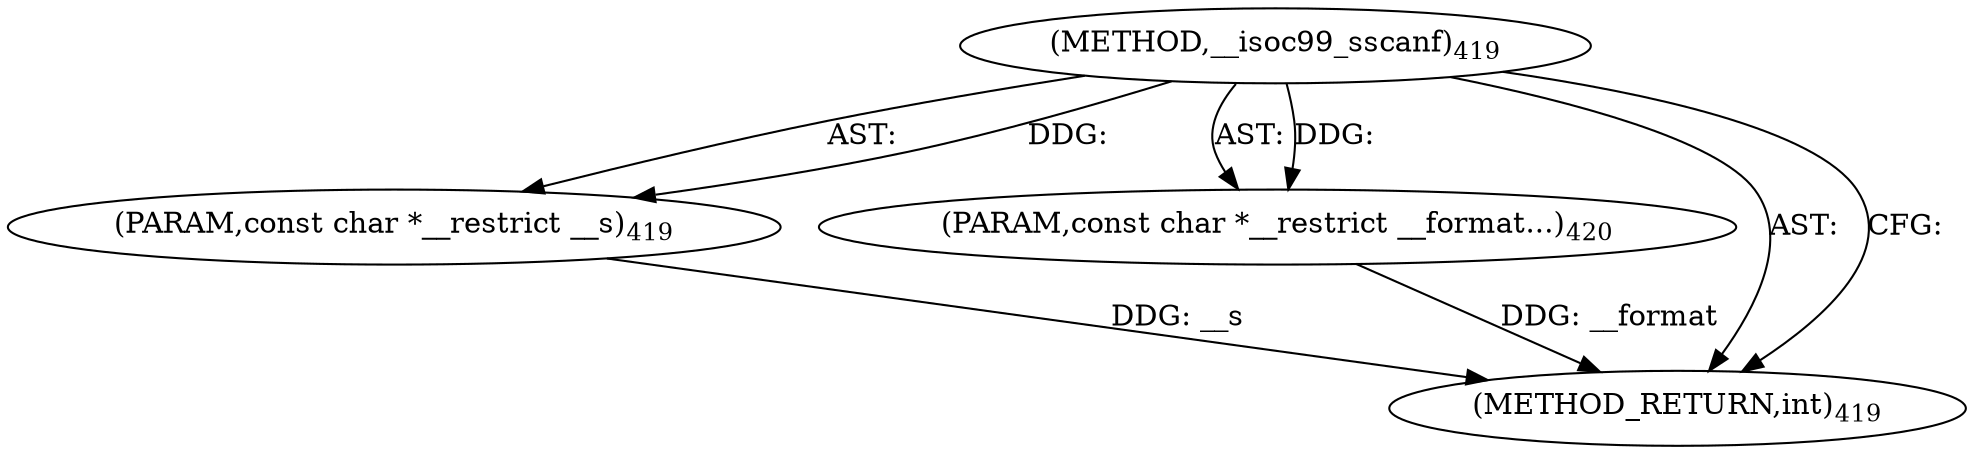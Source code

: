 digraph "__isoc99_sscanf" {  
"2576" [label = <(METHOD,__isoc99_sscanf)<SUB>419</SUB>> ]
"2577" [label = <(PARAM,const char *__restrict __s)<SUB>419</SUB>> ]
"2578" [label = <(PARAM,const char *__restrict __format...)<SUB>420</SUB>> ]
"2579" [label = <(METHOD_RETURN,int)<SUB>419</SUB>> ]
  "2576" -> "2577"  [ label = "AST: "] 
  "2576" -> "2578"  [ label = "AST: "] 
  "2576" -> "2579"  [ label = "AST: "] 
  "2576" -> "2579"  [ label = "CFG: "] 
  "2577" -> "2579"  [ label = "DDG: __s"] 
  "2578" -> "2579"  [ label = "DDG: __format"] 
  "2576" -> "2577"  [ label = "DDG: "] 
  "2576" -> "2578"  [ label = "DDG: "] 
}
